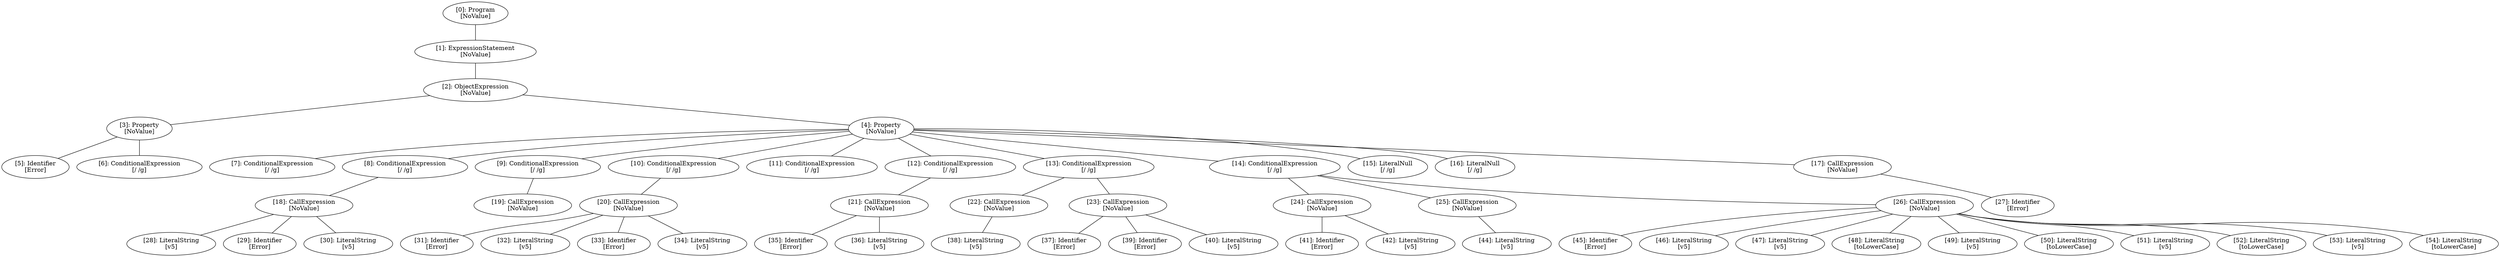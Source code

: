 // Result
graph {
	0 [label="[0]: Program
[NoValue]"]
	1 [label="[1]: ExpressionStatement
[NoValue]"]
	2 [label="[2]: ObjectExpression
[NoValue]"]
	3 [label="[3]: Property
[NoValue]"]
	4 [label="[4]: Property
[NoValue]"]
	5 [label="[5]: Identifier
[Error]"]
	6 [label="[6]: ConditionalExpression
[/ /g]"]
	7 [label="[7]: ConditionalExpression
[/ /g]"]
	8 [label="[8]: ConditionalExpression
[/ /g]"]
	9 [label="[9]: ConditionalExpression
[/ /g]"]
	10 [label="[10]: ConditionalExpression
[/ /g]"]
	11 [label="[11]: ConditionalExpression
[/ /g]"]
	12 [label="[12]: ConditionalExpression
[/ /g]"]
	13 [label="[13]: ConditionalExpression
[/ /g]"]
	14 [label="[14]: ConditionalExpression
[/ /g]"]
	15 [label="[15]: LiteralNull
[/ /g]"]
	16 [label="[16]: LiteralNull
[/ /g]"]
	17 [label="[17]: CallExpression
[NoValue]"]
	18 [label="[18]: CallExpression
[NoValue]"]
	19 [label="[19]: CallExpression
[NoValue]"]
	20 [label="[20]: CallExpression
[NoValue]"]
	21 [label="[21]: CallExpression
[NoValue]"]
	22 [label="[22]: CallExpression
[NoValue]"]
	23 [label="[23]: CallExpression
[NoValue]"]
	24 [label="[24]: CallExpression
[NoValue]"]
	25 [label="[25]: CallExpression
[NoValue]"]
	26 [label="[26]: CallExpression
[NoValue]"]
	27 [label="[27]: Identifier
[Error]"]
	28 [label="[28]: LiteralString
[v5]"]
	29 [label="[29]: Identifier
[Error]"]
	30 [label="[30]: LiteralString
[v5]"]
	31 [label="[31]: Identifier
[Error]"]
	32 [label="[32]: LiteralString
[v5]"]
	33 [label="[33]: Identifier
[Error]"]
	34 [label="[34]: LiteralString
[v5]"]
	35 [label="[35]: Identifier
[Error]"]
	36 [label="[36]: LiteralString
[v5]"]
	37 [label="[37]: Identifier
[Error]"]
	38 [label="[38]: LiteralString
[v5]"]
	39 [label="[39]: Identifier
[Error]"]
	40 [label="[40]: LiteralString
[v5]"]
	41 [label="[41]: Identifier
[Error]"]
	42 [label="[42]: LiteralString
[v5]"]
	44 [label="[44]: LiteralString
[v5]"]
	45 [label="[45]: Identifier
[Error]"]
	46 [label="[46]: LiteralString
[v5]"]
	47 [label="[47]: LiteralString
[v5]"]
	48 [label="[48]: LiteralString
[toLowerCase]"]
	49 [label="[49]: LiteralString
[v5]"]
	50 [label="[50]: LiteralString
[toLowerCase]"]
	51 [label="[51]: LiteralString
[v5]"]
	52 [label="[52]: LiteralString
[toLowerCase]"]
	53 [label="[53]: LiteralString
[v5]"]
	54 [label="[54]: LiteralString
[toLowerCase]"]
	0 -- 1
	1 -- 2
	2 -- 3
	2 -- 4
	3 -- 5
	3 -- 6
	4 -- 7
	4 -- 8
	4 -- 9
	4 -- 10
	4 -- 11
	4 -- 12
	4 -- 13
	4 -- 14
	4 -- 15
	4 -- 16
	4 -- 17
	8 -- 18
	9 -- 19
	10 -- 20
	12 -- 21
	13 -- 22
	13 -- 23
	14 -- 24
	14 -- 25
	14 -- 26
	17 -- 27
	18 -- 28
	18 -- 29
	18 -- 30
	20 -- 31
	20 -- 32
	20 -- 33
	20 -- 34
	21 -- 35
	21 -- 36
	22 -- 38
	23 -- 37
	23 -- 39
	23 -- 40
	24 -- 41
	24 -- 42
	25 -- 44
	26 -- 45
	26 -- 46
	26 -- 47
	26 -- 48
	26 -- 49
	26 -- 50
	26 -- 51
	26 -- 52
	26 -- 53
	26 -- 54
}
